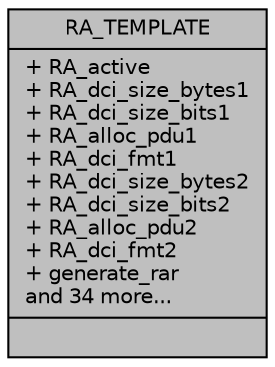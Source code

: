 digraph "RA_TEMPLATE"
{
 // LATEX_PDF_SIZE
  edge [fontname="Helvetica",fontsize="10",labelfontname="Helvetica",labelfontsize="10"];
  node [fontname="Helvetica",fontsize="10",shape=record];
  Node1 [label="{RA_TEMPLATE\n|+ RA_active\l+ RA_dci_size_bytes1\l+ RA_dci_size_bits1\l+ RA_alloc_pdu1\l+ RA_dci_fmt1\l+ RA_dci_size_bytes2\l+ RA_dci_size_bits2\l+ RA_alloc_pdu2\l+ RA_dci_fmt2\l+ generate_rar\land 34 more...\l|}",height=0.2,width=0.4,color="black", fillcolor="grey75", style="filled", fontcolor="black",tooltip="eNB template for the Random access information"];
}
